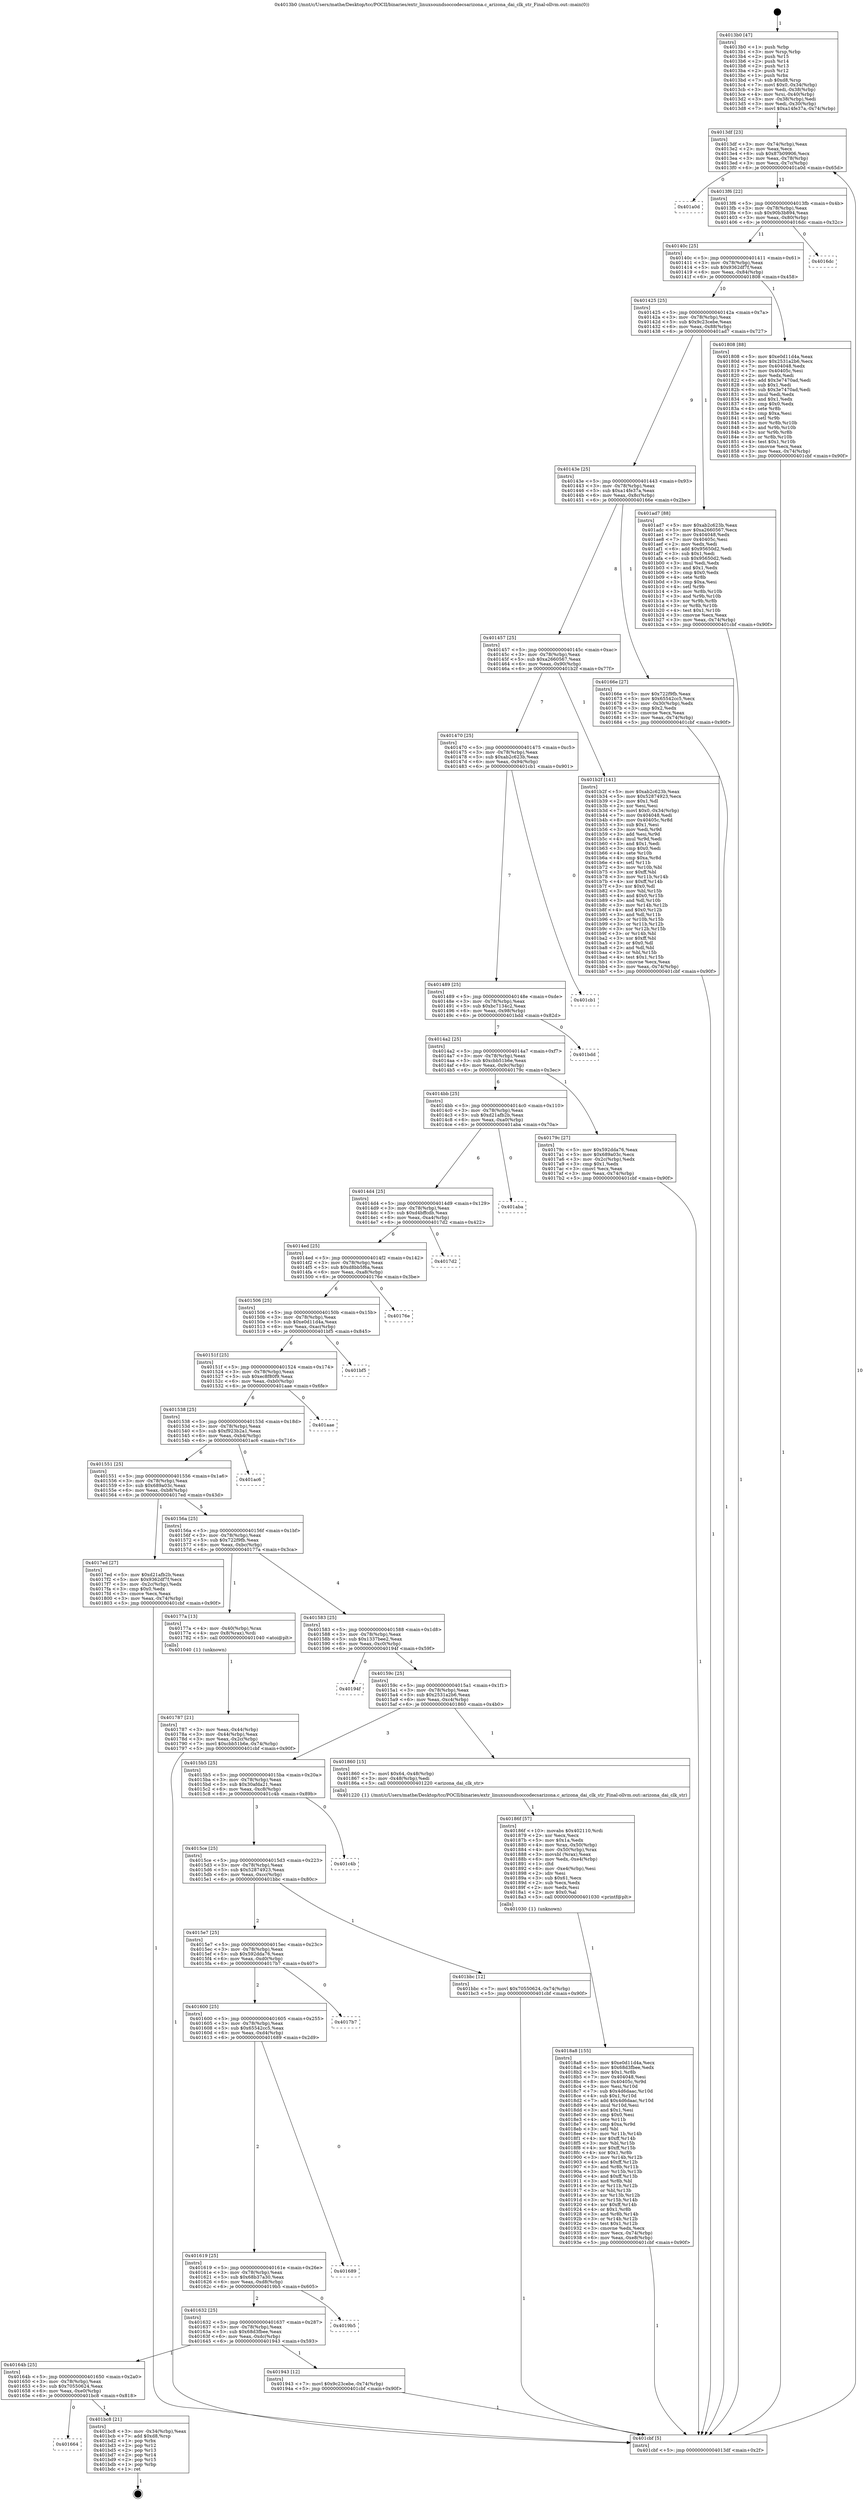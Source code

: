 digraph "0x4013b0" {
  label = "0x4013b0 (/mnt/c/Users/mathe/Desktop/tcc/POCII/binaries/extr_linuxsoundsoccodecsarizona.c_arizona_dai_clk_str_Final-ollvm.out::main(0))"
  labelloc = "t"
  node[shape=record]

  Entry [label="",width=0.3,height=0.3,shape=circle,fillcolor=black,style=filled]
  "0x4013df" [label="{
     0x4013df [23]\l
     | [instrs]\l
     &nbsp;&nbsp;0x4013df \<+3\>: mov -0x74(%rbp),%eax\l
     &nbsp;&nbsp;0x4013e2 \<+2\>: mov %eax,%ecx\l
     &nbsp;&nbsp;0x4013e4 \<+6\>: sub $0x87b09906,%ecx\l
     &nbsp;&nbsp;0x4013ea \<+3\>: mov %eax,-0x78(%rbp)\l
     &nbsp;&nbsp;0x4013ed \<+3\>: mov %ecx,-0x7c(%rbp)\l
     &nbsp;&nbsp;0x4013f0 \<+6\>: je 0000000000401a0d \<main+0x65d\>\l
  }"]
  "0x401a0d" [label="{
     0x401a0d\l
  }", style=dashed]
  "0x4013f6" [label="{
     0x4013f6 [22]\l
     | [instrs]\l
     &nbsp;&nbsp;0x4013f6 \<+5\>: jmp 00000000004013fb \<main+0x4b\>\l
     &nbsp;&nbsp;0x4013fb \<+3\>: mov -0x78(%rbp),%eax\l
     &nbsp;&nbsp;0x4013fe \<+5\>: sub $0x90b3b894,%eax\l
     &nbsp;&nbsp;0x401403 \<+3\>: mov %eax,-0x80(%rbp)\l
     &nbsp;&nbsp;0x401406 \<+6\>: je 00000000004016dc \<main+0x32c\>\l
  }"]
  Exit [label="",width=0.3,height=0.3,shape=circle,fillcolor=black,style=filled,peripheries=2]
  "0x4016dc" [label="{
     0x4016dc\l
  }", style=dashed]
  "0x40140c" [label="{
     0x40140c [25]\l
     | [instrs]\l
     &nbsp;&nbsp;0x40140c \<+5\>: jmp 0000000000401411 \<main+0x61\>\l
     &nbsp;&nbsp;0x401411 \<+3\>: mov -0x78(%rbp),%eax\l
     &nbsp;&nbsp;0x401414 \<+5\>: sub $0x9362df7f,%eax\l
     &nbsp;&nbsp;0x401419 \<+6\>: mov %eax,-0x84(%rbp)\l
     &nbsp;&nbsp;0x40141f \<+6\>: je 0000000000401808 \<main+0x458\>\l
  }"]
  "0x401664" [label="{
     0x401664\l
  }", style=dashed]
  "0x401808" [label="{
     0x401808 [88]\l
     | [instrs]\l
     &nbsp;&nbsp;0x401808 \<+5\>: mov $0xe0d11d4a,%eax\l
     &nbsp;&nbsp;0x40180d \<+5\>: mov $0x2531a2b6,%ecx\l
     &nbsp;&nbsp;0x401812 \<+7\>: mov 0x404048,%edx\l
     &nbsp;&nbsp;0x401819 \<+7\>: mov 0x40405c,%esi\l
     &nbsp;&nbsp;0x401820 \<+2\>: mov %edx,%edi\l
     &nbsp;&nbsp;0x401822 \<+6\>: add $0x3e7470ad,%edi\l
     &nbsp;&nbsp;0x401828 \<+3\>: sub $0x1,%edi\l
     &nbsp;&nbsp;0x40182b \<+6\>: sub $0x3e7470ad,%edi\l
     &nbsp;&nbsp;0x401831 \<+3\>: imul %edi,%edx\l
     &nbsp;&nbsp;0x401834 \<+3\>: and $0x1,%edx\l
     &nbsp;&nbsp;0x401837 \<+3\>: cmp $0x0,%edx\l
     &nbsp;&nbsp;0x40183a \<+4\>: sete %r8b\l
     &nbsp;&nbsp;0x40183e \<+3\>: cmp $0xa,%esi\l
     &nbsp;&nbsp;0x401841 \<+4\>: setl %r9b\l
     &nbsp;&nbsp;0x401845 \<+3\>: mov %r8b,%r10b\l
     &nbsp;&nbsp;0x401848 \<+3\>: and %r9b,%r10b\l
     &nbsp;&nbsp;0x40184b \<+3\>: xor %r9b,%r8b\l
     &nbsp;&nbsp;0x40184e \<+3\>: or %r8b,%r10b\l
     &nbsp;&nbsp;0x401851 \<+4\>: test $0x1,%r10b\l
     &nbsp;&nbsp;0x401855 \<+3\>: cmovne %ecx,%eax\l
     &nbsp;&nbsp;0x401858 \<+3\>: mov %eax,-0x74(%rbp)\l
     &nbsp;&nbsp;0x40185b \<+5\>: jmp 0000000000401cbf \<main+0x90f\>\l
  }"]
  "0x401425" [label="{
     0x401425 [25]\l
     | [instrs]\l
     &nbsp;&nbsp;0x401425 \<+5\>: jmp 000000000040142a \<main+0x7a\>\l
     &nbsp;&nbsp;0x40142a \<+3\>: mov -0x78(%rbp),%eax\l
     &nbsp;&nbsp;0x40142d \<+5\>: sub $0x9c23cebe,%eax\l
     &nbsp;&nbsp;0x401432 \<+6\>: mov %eax,-0x88(%rbp)\l
     &nbsp;&nbsp;0x401438 \<+6\>: je 0000000000401ad7 \<main+0x727\>\l
  }"]
  "0x401bc8" [label="{
     0x401bc8 [21]\l
     | [instrs]\l
     &nbsp;&nbsp;0x401bc8 \<+3\>: mov -0x34(%rbp),%eax\l
     &nbsp;&nbsp;0x401bcb \<+7\>: add $0xd8,%rsp\l
     &nbsp;&nbsp;0x401bd2 \<+1\>: pop %rbx\l
     &nbsp;&nbsp;0x401bd3 \<+2\>: pop %r12\l
     &nbsp;&nbsp;0x401bd5 \<+2\>: pop %r13\l
     &nbsp;&nbsp;0x401bd7 \<+2\>: pop %r14\l
     &nbsp;&nbsp;0x401bd9 \<+2\>: pop %r15\l
     &nbsp;&nbsp;0x401bdb \<+1\>: pop %rbp\l
     &nbsp;&nbsp;0x401bdc \<+1\>: ret\l
  }"]
  "0x401ad7" [label="{
     0x401ad7 [88]\l
     | [instrs]\l
     &nbsp;&nbsp;0x401ad7 \<+5\>: mov $0xab2c623b,%eax\l
     &nbsp;&nbsp;0x401adc \<+5\>: mov $0xa2660567,%ecx\l
     &nbsp;&nbsp;0x401ae1 \<+7\>: mov 0x404048,%edx\l
     &nbsp;&nbsp;0x401ae8 \<+7\>: mov 0x40405c,%esi\l
     &nbsp;&nbsp;0x401aef \<+2\>: mov %edx,%edi\l
     &nbsp;&nbsp;0x401af1 \<+6\>: add $0x95650d2,%edi\l
     &nbsp;&nbsp;0x401af7 \<+3\>: sub $0x1,%edi\l
     &nbsp;&nbsp;0x401afa \<+6\>: sub $0x95650d2,%edi\l
     &nbsp;&nbsp;0x401b00 \<+3\>: imul %edi,%edx\l
     &nbsp;&nbsp;0x401b03 \<+3\>: and $0x1,%edx\l
     &nbsp;&nbsp;0x401b06 \<+3\>: cmp $0x0,%edx\l
     &nbsp;&nbsp;0x401b09 \<+4\>: sete %r8b\l
     &nbsp;&nbsp;0x401b0d \<+3\>: cmp $0xa,%esi\l
     &nbsp;&nbsp;0x401b10 \<+4\>: setl %r9b\l
     &nbsp;&nbsp;0x401b14 \<+3\>: mov %r8b,%r10b\l
     &nbsp;&nbsp;0x401b17 \<+3\>: and %r9b,%r10b\l
     &nbsp;&nbsp;0x401b1a \<+3\>: xor %r9b,%r8b\l
     &nbsp;&nbsp;0x401b1d \<+3\>: or %r8b,%r10b\l
     &nbsp;&nbsp;0x401b20 \<+4\>: test $0x1,%r10b\l
     &nbsp;&nbsp;0x401b24 \<+3\>: cmovne %ecx,%eax\l
     &nbsp;&nbsp;0x401b27 \<+3\>: mov %eax,-0x74(%rbp)\l
     &nbsp;&nbsp;0x401b2a \<+5\>: jmp 0000000000401cbf \<main+0x90f\>\l
  }"]
  "0x40143e" [label="{
     0x40143e [25]\l
     | [instrs]\l
     &nbsp;&nbsp;0x40143e \<+5\>: jmp 0000000000401443 \<main+0x93\>\l
     &nbsp;&nbsp;0x401443 \<+3\>: mov -0x78(%rbp),%eax\l
     &nbsp;&nbsp;0x401446 \<+5\>: sub $0xa14fe37a,%eax\l
     &nbsp;&nbsp;0x40144b \<+6\>: mov %eax,-0x8c(%rbp)\l
     &nbsp;&nbsp;0x401451 \<+6\>: je 000000000040166e \<main+0x2be\>\l
  }"]
  "0x40164b" [label="{
     0x40164b [25]\l
     | [instrs]\l
     &nbsp;&nbsp;0x40164b \<+5\>: jmp 0000000000401650 \<main+0x2a0\>\l
     &nbsp;&nbsp;0x401650 \<+3\>: mov -0x78(%rbp),%eax\l
     &nbsp;&nbsp;0x401653 \<+5\>: sub $0x70550624,%eax\l
     &nbsp;&nbsp;0x401658 \<+6\>: mov %eax,-0xe0(%rbp)\l
     &nbsp;&nbsp;0x40165e \<+6\>: je 0000000000401bc8 \<main+0x818\>\l
  }"]
  "0x40166e" [label="{
     0x40166e [27]\l
     | [instrs]\l
     &nbsp;&nbsp;0x40166e \<+5\>: mov $0x722f9fb,%eax\l
     &nbsp;&nbsp;0x401673 \<+5\>: mov $0x65542cc5,%ecx\l
     &nbsp;&nbsp;0x401678 \<+3\>: mov -0x30(%rbp),%edx\l
     &nbsp;&nbsp;0x40167b \<+3\>: cmp $0x2,%edx\l
     &nbsp;&nbsp;0x40167e \<+3\>: cmovne %ecx,%eax\l
     &nbsp;&nbsp;0x401681 \<+3\>: mov %eax,-0x74(%rbp)\l
     &nbsp;&nbsp;0x401684 \<+5\>: jmp 0000000000401cbf \<main+0x90f\>\l
  }"]
  "0x401457" [label="{
     0x401457 [25]\l
     | [instrs]\l
     &nbsp;&nbsp;0x401457 \<+5\>: jmp 000000000040145c \<main+0xac\>\l
     &nbsp;&nbsp;0x40145c \<+3\>: mov -0x78(%rbp),%eax\l
     &nbsp;&nbsp;0x40145f \<+5\>: sub $0xa2660567,%eax\l
     &nbsp;&nbsp;0x401464 \<+6\>: mov %eax,-0x90(%rbp)\l
     &nbsp;&nbsp;0x40146a \<+6\>: je 0000000000401b2f \<main+0x77f\>\l
  }"]
  "0x401cbf" [label="{
     0x401cbf [5]\l
     | [instrs]\l
     &nbsp;&nbsp;0x401cbf \<+5\>: jmp 00000000004013df \<main+0x2f\>\l
  }"]
  "0x4013b0" [label="{
     0x4013b0 [47]\l
     | [instrs]\l
     &nbsp;&nbsp;0x4013b0 \<+1\>: push %rbp\l
     &nbsp;&nbsp;0x4013b1 \<+3\>: mov %rsp,%rbp\l
     &nbsp;&nbsp;0x4013b4 \<+2\>: push %r15\l
     &nbsp;&nbsp;0x4013b6 \<+2\>: push %r14\l
     &nbsp;&nbsp;0x4013b8 \<+2\>: push %r13\l
     &nbsp;&nbsp;0x4013ba \<+2\>: push %r12\l
     &nbsp;&nbsp;0x4013bc \<+1\>: push %rbx\l
     &nbsp;&nbsp;0x4013bd \<+7\>: sub $0xd8,%rsp\l
     &nbsp;&nbsp;0x4013c4 \<+7\>: movl $0x0,-0x34(%rbp)\l
     &nbsp;&nbsp;0x4013cb \<+3\>: mov %edi,-0x38(%rbp)\l
     &nbsp;&nbsp;0x4013ce \<+4\>: mov %rsi,-0x40(%rbp)\l
     &nbsp;&nbsp;0x4013d2 \<+3\>: mov -0x38(%rbp),%edi\l
     &nbsp;&nbsp;0x4013d5 \<+3\>: mov %edi,-0x30(%rbp)\l
     &nbsp;&nbsp;0x4013d8 \<+7\>: movl $0xa14fe37a,-0x74(%rbp)\l
  }"]
  "0x401943" [label="{
     0x401943 [12]\l
     | [instrs]\l
     &nbsp;&nbsp;0x401943 \<+7\>: movl $0x9c23cebe,-0x74(%rbp)\l
     &nbsp;&nbsp;0x40194a \<+5\>: jmp 0000000000401cbf \<main+0x90f\>\l
  }"]
  "0x401b2f" [label="{
     0x401b2f [141]\l
     | [instrs]\l
     &nbsp;&nbsp;0x401b2f \<+5\>: mov $0xab2c623b,%eax\l
     &nbsp;&nbsp;0x401b34 \<+5\>: mov $0x52874923,%ecx\l
     &nbsp;&nbsp;0x401b39 \<+2\>: mov $0x1,%dl\l
     &nbsp;&nbsp;0x401b3b \<+2\>: xor %esi,%esi\l
     &nbsp;&nbsp;0x401b3d \<+7\>: movl $0x0,-0x34(%rbp)\l
     &nbsp;&nbsp;0x401b44 \<+7\>: mov 0x404048,%edi\l
     &nbsp;&nbsp;0x401b4b \<+8\>: mov 0x40405c,%r8d\l
     &nbsp;&nbsp;0x401b53 \<+3\>: sub $0x1,%esi\l
     &nbsp;&nbsp;0x401b56 \<+3\>: mov %edi,%r9d\l
     &nbsp;&nbsp;0x401b59 \<+3\>: add %esi,%r9d\l
     &nbsp;&nbsp;0x401b5c \<+4\>: imul %r9d,%edi\l
     &nbsp;&nbsp;0x401b60 \<+3\>: and $0x1,%edi\l
     &nbsp;&nbsp;0x401b63 \<+3\>: cmp $0x0,%edi\l
     &nbsp;&nbsp;0x401b66 \<+4\>: sete %r10b\l
     &nbsp;&nbsp;0x401b6a \<+4\>: cmp $0xa,%r8d\l
     &nbsp;&nbsp;0x401b6e \<+4\>: setl %r11b\l
     &nbsp;&nbsp;0x401b72 \<+3\>: mov %r10b,%bl\l
     &nbsp;&nbsp;0x401b75 \<+3\>: xor $0xff,%bl\l
     &nbsp;&nbsp;0x401b78 \<+3\>: mov %r11b,%r14b\l
     &nbsp;&nbsp;0x401b7b \<+4\>: xor $0xff,%r14b\l
     &nbsp;&nbsp;0x401b7f \<+3\>: xor $0x0,%dl\l
     &nbsp;&nbsp;0x401b82 \<+3\>: mov %bl,%r15b\l
     &nbsp;&nbsp;0x401b85 \<+4\>: and $0x0,%r15b\l
     &nbsp;&nbsp;0x401b89 \<+3\>: and %dl,%r10b\l
     &nbsp;&nbsp;0x401b8c \<+3\>: mov %r14b,%r12b\l
     &nbsp;&nbsp;0x401b8f \<+4\>: and $0x0,%r12b\l
     &nbsp;&nbsp;0x401b93 \<+3\>: and %dl,%r11b\l
     &nbsp;&nbsp;0x401b96 \<+3\>: or %r10b,%r15b\l
     &nbsp;&nbsp;0x401b99 \<+3\>: or %r11b,%r12b\l
     &nbsp;&nbsp;0x401b9c \<+3\>: xor %r12b,%r15b\l
     &nbsp;&nbsp;0x401b9f \<+3\>: or %r14b,%bl\l
     &nbsp;&nbsp;0x401ba2 \<+3\>: xor $0xff,%bl\l
     &nbsp;&nbsp;0x401ba5 \<+3\>: or $0x0,%dl\l
     &nbsp;&nbsp;0x401ba8 \<+2\>: and %dl,%bl\l
     &nbsp;&nbsp;0x401baa \<+3\>: or %bl,%r15b\l
     &nbsp;&nbsp;0x401bad \<+4\>: test $0x1,%r15b\l
     &nbsp;&nbsp;0x401bb1 \<+3\>: cmovne %ecx,%eax\l
     &nbsp;&nbsp;0x401bb4 \<+3\>: mov %eax,-0x74(%rbp)\l
     &nbsp;&nbsp;0x401bb7 \<+5\>: jmp 0000000000401cbf \<main+0x90f\>\l
  }"]
  "0x401470" [label="{
     0x401470 [25]\l
     | [instrs]\l
     &nbsp;&nbsp;0x401470 \<+5\>: jmp 0000000000401475 \<main+0xc5\>\l
     &nbsp;&nbsp;0x401475 \<+3\>: mov -0x78(%rbp),%eax\l
     &nbsp;&nbsp;0x401478 \<+5\>: sub $0xab2c623b,%eax\l
     &nbsp;&nbsp;0x40147d \<+6\>: mov %eax,-0x94(%rbp)\l
     &nbsp;&nbsp;0x401483 \<+6\>: je 0000000000401cb1 \<main+0x901\>\l
  }"]
  "0x401632" [label="{
     0x401632 [25]\l
     | [instrs]\l
     &nbsp;&nbsp;0x401632 \<+5\>: jmp 0000000000401637 \<main+0x287\>\l
     &nbsp;&nbsp;0x401637 \<+3\>: mov -0x78(%rbp),%eax\l
     &nbsp;&nbsp;0x40163a \<+5\>: sub $0x68d3fbee,%eax\l
     &nbsp;&nbsp;0x40163f \<+6\>: mov %eax,-0xdc(%rbp)\l
     &nbsp;&nbsp;0x401645 \<+6\>: je 0000000000401943 \<main+0x593\>\l
  }"]
  "0x401cb1" [label="{
     0x401cb1\l
  }", style=dashed]
  "0x401489" [label="{
     0x401489 [25]\l
     | [instrs]\l
     &nbsp;&nbsp;0x401489 \<+5\>: jmp 000000000040148e \<main+0xde\>\l
     &nbsp;&nbsp;0x40148e \<+3\>: mov -0x78(%rbp),%eax\l
     &nbsp;&nbsp;0x401491 \<+5\>: sub $0xbc7134c2,%eax\l
     &nbsp;&nbsp;0x401496 \<+6\>: mov %eax,-0x98(%rbp)\l
     &nbsp;&nbsp;0x40149c \<+6\>: je 0000000000401bdd \<main+0x82d\>\l
  }"]
  "0x4019b5" [label="{
     0x4019b5\l
  }", style=dashed]
  "0x401bdd" [label="{
     0x401bdd\l
  }", style=dashed]
  "0x4014a2" [label="{
     0x4014a2 [25]\l
     | [instrs]\l
     &nbsp;&nbsp;0x4014a2 \<+5\>: jmp 00000000004014a7 \<main+0xf7\>\l
     &nbsp;&nbsp;0x4014a7 \<+3\>: mov -0x78(%rbp),%eax\l
     &nbsp;&nbsp;0x4014aa \<+5\>: sub $0xcbb51b6e,%eax\l
     &nbsp;&nbsp;0x4014af \<+6\>: mov %eax,-0x9c(%rbp)\l
     &nbsp;&nbsp;0x4014b5 \<+6\>: je 000000000040179c \<main+0x3ec\>\l
  }"]
  "0x401619" [label="{
     0x401619 [25]\l
     | [instrs]\l
     &nbsp;&nbsp;0x401619 \<+5\>: jmp 000000000040161e \<main+0x26e\>\l
     &nbsp;&nbsp;0x40161e \<+3\>: mov -0x78(%rbp),%eax\l
     &nbsp;&nbsp;0x401621 \<+5\>: sub $0x68b37a30,%eax\l
     &nbsp;&nbsp;0x401626 \<+6\>: mov %eax,-0xd8(%rbp)\l
     &nbsp;&nbsp;0x40162c \<+6\>: je 00000000004019b5 \<main+0x605\>\l
  }"]
  "0x40179c" [label="{
     0x40179c [27]\l
     | [instrs]\l
     &nbsp;&nbsp;0x40179c \<+5\>: mov $0x592dda76,%eax\l
     &nbsp;&nbsp;0x4017a1 \<+5\>: mov $0x689a03c,%ecx\l
     &nbsp;&nbsp;0x4017a6 \<+3\>: mov -0x2c(%rbp),%edx\l
     &nbsp;&nbsp;0x4017a9 \<+3\>: cmp $0x1,%edx\l
     &nbsp;&nbsp;0x4017ac \<+3\>: cmovl %ecx,%eax\l
     &nbsp;&nbsp;0x4017af \<+3\>: mov %eax,-0x74(%rbp)\l
     &nbsp;&nbsp;0x4017b2 \<+5\>: jmp 0000000000401cbf \<main+0x90f\>\l
  }"]
  "0x4014bb" [label="{
     0x4014bb [25]\l
     | [instrs]\l
     &nbsp;&nbsp;0x4014bb \<+5\>: jmp 00000000004014c0 \<main+0x110\>\l
     &nbsp;&nbsp;0x4014c0 \<+3\>: mov -0x78(%rbp),%eax\l
     &nbsp;&nbsp;0x4014c3 \<+5\>: sub $0xd21afb2b,%eax\l
     &nbsp;&nbsp;0x4014c8 \<+6\>: mov %eax,-0xa0(%rbp)\l
     &nbsp;&nbsp;0x4014ce \<+6\>: je 0000000000401aba \<main+0x70a\>\l
  }"]
  "0x401689" [label="{
     0x401689\l
  }", style=dashed]
  "0x401aba" [label="{
     0x401aba\l
  }", style=dashed]
  "0x4014d4" [label="{
     0x4014d4 [25]\l
     | [instrs]\l
     &nbsp;&nbsp;0x4014d4 \<+5\>: jmp 00000000004014d9 \<main+0x129\>\l
     &nbsp;&nbsp;0x4014d9 \<+3\>: mov -0x78(%rbp),%eax\l
     &nbsp;&nbsp;0x4014dc \<+5\>: sub $0xd4bffcdb,%eax\l
     &nbsp;&nbsp;0x4014e1 \<+6\>: mov %eax,-0xa4(%rbp)\l
     &nbsp;&nbsp;0x4014e7 \<+6\>: je 00000000004017d2 \<main+0x422\>\l
  }"]
  "0x401600" [label="{
     0x401600 [25]\l
     | [instrs]\l
     &nbsp;&nbsp;0x401600 \<+5\>: jmp 0000000000401605 \<main+0x255\>\l
     &nbsp;&nbsp;0x401605 \<+3\>: mov -0x78(%rbp),%eax\l
     &nbsp;&nbsp;0x401608 \<+5\>: sub $0x65542cc5,%eax\l
     &nbsp;&nbsp;0x40160d \<+6\>: mov %eax,-0xd4(%rbp)\l
     &nbsp;&nbsp;0x401613 \<+6\>: je 0000000000401689 \<main+0x2d9\>\l
  }"]
  "0x4017d2" [label="{
     0x4017d2\l
  }", style=dashed]
  "0x4014ed" [label="{
     0x4014ed [25]\l
     | [instrs]\l
     &nbsp;&nbsp;0x4014ed \<+5\>: jmp 00000000004014f2 \<main+0x142\>\l
     &nbsp;&nbsp;0x4014f2 \<+3\>: mov -0x78(%rbp),%eax\l
     &nbsp;&nbsp;0x4014f5 \<+5\>: sub $0xd8bb5f6a,%eax\l
     &nbsp;&nbsp;0x4014fa \<+6\>: mov %eax,-0xa8(%rbp)\l
     &nbsp;&nbsp;0x401500 \<+6\>: je 000000000040176e \<main+0x3be\>\l
  }"]
  "0x4017b7" [label="{
     0x4017b7\l
  }", style=dashed]
  "0x40176e" [label="{
     0x40176e\l
  }", style=dashed]
  "0x401506" [label="{
     0x401506 [25]\l
     | [instrs]\l
     &nbsp;&nbsp;0x401506 \<+5\>: jmp 000000000040150b \<main+0x15b\>\l
     &nbsp;&nbsp;0x40150b \<+3\>: mov -0x78(%rbp),%eax\l
     &nbsp;&nbsp;0x40150e \<+5\>: sub $0xe0d11d4a,%eax\l
     &nbsp;&nbsp;0x401513 \<+6\>: mov %eax,-0xac(%rbp)\l
     &nbsp;&nbsp;0x401519 \<+6\>: je 0000000000401bf5 \<main+0x845\>\l
  }"]
  "0x4015e7" [label="{
     0x4015e7 [25]\l
     | [instrs]\l
     &nbsp;&nbsp;0x4015e7 \<+5\>: jmp 00000000004015ec \<main+0x23c\>\l
     &nbsp;&nbsp;0x4015ec \<+3\>: mov -0x78(%rbp),%eax\l
     &nbsp;&nbsp;0x4015ef \<+5\>: sub $0x592dda76,%eax\l
     &nbsp;&nbsp;0x4015f4 \<+6\>: mov %eax,-0xd0(%rbp)\l
     &nbsp;&nbsp;0x4015fa \<+6\>: je 00000000004017b7 \<main+0x407\>\l
  }"]
  "0x401bf5" [label="{
     0x401bf5\l
  }", style=dashed]
  "0x40151f" [label="{
     0x40151f [25]\l
     | [instrs]\l
     &nbsp;&nbsp;0x40151f \<+5\>: jmp 0000000000401524 \<main+0x174\>\l
     &nbsp;&nbsp;0x401524 \<+3\>: mov -0x78(%rbp),%eax\l
     &nbsp;&nbsp;0x401527 \<+5\>: sub $0xec8f80f9,%eax\l
     &nbsp;&nbsp;0x40152c \<+6\>: mov %eax,-0xb0(%rbp)\l
     &nbsp;&nbsp;0x401532 \<+6\>: je 0000000000401aae \<main+0x6fe\>\l
  }"]
  "0x401bbc" [label="{
     0x401bbc [12]\l
     | [instrs]\l
     &nbsp;&nbsp;0x401bbc \<+7\>: movl $0x70550624,-0x74(%rbp)\l
     &nbsp;&nbsp;0x401bc3 \<+5\>: jmp 0000000000401cbf \<main+0x90f\>\l
  }"]
  "0x401aae" [label="{
     0x401aae\l
  }", style=dashed]
  "0x401538" [label="{
     0x401538 [25]\l
     | [instrs]\l
     &nbsp;&nbsp;0x401538 \<+5\>: jmp 000000000040153d \<main+0x18d\>\l
     &nbsp;&nbsp;0x40153d \<+3\>: mov -0x78(%rbp),%eax\l
     &nbsp;&nbsp;0x401540 \<+5\>: sub $0xf923b2a1,%eax\l
     &nbsp;&nbsp;0x401545 \<+6\>: mov %eax,-0xb4(%rbp)\l
     &nbsp;&nbsp;0x40154b \<+6\>: je 0000000000401ac6 \<main+0x716\>\l
  }"]
  "0x4015ce" [label="{
     0x4015ce [25]\l
     | [instrs]\l
     &nbsp;&nbsp;0x4015ce \<+5\>: jmp 00000000004015d3 \<main+0x223\>\l
     &nbsp;&nbsp;0x4015d3 \<+3\>: mov -0x78(%rbp),%eax\l
     &nbsp;&nbsp;0x4015d6 \<+5\>: sub $0x52874923,%eax\l
     &nbsp;&nbsp;0x4015db \<+6\>: mov %eax,-0xcc(%rbp)\l
     &nbsp;&nbsp;0x4015e1 \<+6\>: je 0000000000401bbc \<main+0x80c\>\l
  }"]
  "0x401ac6" [label="{
     0x401ac6\l
  }", style=dashed]
  "0x401551" [label="{
     0x401551 [25]\l
     | [instrs]\l
     &nbsp;&nbsp;0x401551 \<+5\>: jmp 0000000000401556 \<main+0x1a6\>\l
     &nbsp;&nbsp;0x401556 \<+3\>: mov -0x78(%rbp),%eax\l
     &nbsp;&nbsp;0x401559 \<+5\>: sub $0x689a03c,%eax\l
     &nbsp;&nbsp;0x40155e \<+6\>: mov %eax,-0xb8(%rbp)\l
     &nbsp;&nbsp;0x401564 \<+6\>: je 00000000004017ed \<main+0x43d\>\l
  }"]
  "0x401c4b" [label="{
     0x401c4b\l
  }", style=dashed]
  "0x4017ed" [label="{
     0x4017ed [27]\l
     | [instrs]\l
     &nbsp;&nbsp;0x4017ed \<+5\>: mov $0xd21afb2b,%eax\l
     &nbsp;&nbsp;0x4017f2 \<+5\>: mov $0x9362df7f,%ecx\l
     &nbsp;&nbsp;0x4017f7 \<+3\>: mov -0x2c(%rbp),%edx\l
     &nbsp;&nbsp;0x4017fa \<+3\>: cmp $0x0,%edx\l
     &nbsp;&nbsp;0x4017fd \<+3\>: cmove %ecx,%eax\l
     &nbsp;&nbsp;0x401800 \<+3\>: mov %eax,-0x74(%rbp)\l
     &nbsp;&nbsp;0x401803 \<+5\>: jmp 0000000000401cbf \<main+0x90f\>\l
  }"]
  "0x40156a" [label="{
     0x40156a [25]\l
     | [instrs]\l
     &nbsp;&nbsp;0x40156a \<+5\>: jmp 000000000040156f \<main+0x1bf\>\l
     &nbsp;&nbsp;0x40156f \<+3\>: mov -0x78(%rbp),%eax\l
     &nbsp;&nbsp;0x401572 \<+5\>: sub $0x722f9fb,%eax\l
     &nbsp;&nbsp;0x401577 \<+6\>: mov %eax,-0xbc(%rbp)\l
     &nbsp;&nbsp;0x40157d \<+6\>: je 000000000040177a \<main+0x3ca\>\l
  }"]
  "0x4018a8" [label="{
     0x4018a8 [155]\l
     | [instrs]\l
     &nbsp;&nbsp;0x4018a8 \<+5\>: mov $0xe0d11d4a,%ecx\l
     &nbsp;&nbsp;0x4018ad \<+5\>: mov $0x68d3fbee,%edx\l
     &nbsp;&nbsp;0x4018b2 \<+3\>: mov $0x1,%r8b\l
     &nbsp;&nbsp;0x4018b5 \<+7\>: mov 0x404048,%esi\l
     &nbsp;&nbsp;0x4018bc \<+8\>: mov 0x40405c,%r9d\l
     &nbsp;&nbsp;0x4018c4 \<+3\>: mov %esi,%r10d\l
     &nbsp;&nbsp;0x4018c7 \<+7\>: sub $0x4d6daac,%r10d\l
     &nbsp;&nbsp;0x4018ce \<+4\>: sub $0x1,%r10d\l
     &nbsp;&nbsp;0x4018d2 \<+7\>: add $0x4d6daac,%r10d\l
     &nbsp;&nbsp;0x4018d9 \<+4\>: imul %r10d,%esi\l
     &nbsp;&nbsp;0x4018dd \<+3\>: and $0x1,%esi\l
     &nbsp;&nbsp;0x4018e0 \<+3\>: cmp $0x0,%esi\l
     &nbsp;&nbsp;0x4018e3 \<+4\>: sete %r11b\l
     &nbsp;&nbsp;0x4018e7 \<+4\>: cmp $0xa,%r9d\l
     &nbsp;&nbsp;0x4018eb \<+3\>: setl %bl\l
     &nbsp;&nbsp;0x4018ee \<+3\>: mov %r11b,%r14b\l
     &nbsp;&nbsp;0x4018f1 \<+4\>: xor $0xff,%r14b\l
     &nbsp;&nbsp;0x4018f5 \<+3\>: mov %bl,%r15b\l
     &nbsp;&nbsp;0x4018f8 \<+4\>: xor $0xff,%r15b\l
     &nbsp;&nbsp;0x4018fc \<+4\>: xor $0x1,%r8b\l
     &nbsp;&nbsp;0x401900 \<+3\>: mov %r14b,%r12b\l
     &nbsp;&nbsp;0x401903 \<+4\>: and $0xff,%r12b\l
     &nbsp;&nbsp;0x401907 \<+3\>: and %r8b,%r11b\l
     &nbsp;&nbsp;0x40190a \<+3\>: mov %r15b,%r13b\l
     &nbsp;&nbsp;0x40190d \<+4\>: and $0xff,%r13b\l
     &nbsp;&nbsp;0x401911 \<+3\>: and %r8b,%bl\l
     &nbsp;&nbsp;0x401914 \<+3\>: or %r11b,%r12b\l
     &nbsp;&nbsp;0x401917 \<+3\>: or %bl,%r13b\l
     &nbsp;&nbsp;0x40191a \<+3\>: xor %r13b,%r12b\l
     &nbsp;&nbsp;0x40191d \<+3\>: or %r15b,%r14b\l
     &nbsp;&nbsp;0x401920 \<+4\>: xor $0xff,%r14b\l
     &nbsp;&nbsp;0x401924 \<+4\>: or $0x1,%r8b\l
     &nbsp;&nbsp;0x401928 \<+3\>: and %r8b,%r14b\l
     &nbsp;&nbsp;0x40192b \<+3\>: or %r14b,%r12b\l
     &nbsp;&nbsp;0x40192e \<+4\>: test $0x1,%r12b\l
     &nbsp;&nbsp;0x401932 \<+3\>: cmovne %edx,%ecx\l
     &nbsp;&nbsp;0x401935 \<+3\>: mov %ecx,-0x74(%rbp)\l
     &nbsp;&nbsp;0x401938 \<+6\>: mov %eax,-0xe8(%rbp)\l
     &nbsp;&nbsp;0x40193e \<+5\>: jmp 0000000000401cbf \<main+0x90f\>\l
  }"]
  "0x40177a" [label="{
     0x40177a [13]\l
     | [instrs]\l
     &nbsp;&nbsp;0x40177a \<+4\>: mov -0x40(%rbp),%rax\l
     &nbsp;&nbsp;0x40177e \<+4\>: mov 0x8(%rax),%rdi\l
     &nbsp;&nbsp;0x401782 \<+5\>: call 0000000000401040 \<atoi@plt\>\l
     | [calls]\l
     &nbsp;&nbsp;0x401040 \{1\} (unknown)\l
  }"]
  "0x401583" [label="{
     0x401583 [25]\l
     | [instrs]\l
     &nbsp;&nbsp;0x401583 \<+5\>: jmp 0000000000401588 \<main+0x1d8\>\l
     &nbsp;&nbsp;0x401588 \<+3\>: mov -0x78(%rbp),%eax\l
     &nbsp;&nbsp;0x40158b \<+5\>: sub $0x1337bee2,%eax\l
     &nbsp;&nbsp;0x401590 \<+6\>: mov %eax,-0xc0(%rbp)\l
     &nbsp;&nbsp;0x401596 \<+6\>: je 000000000040194f \<main+0x59f\>\l
  }"]
  "0x401787" [label="{
     0x401787 [21]\l
     | [instrs]\l
     &nbsp;&nbsp;0x401787 \<+3\>: mov %eax,-0x44(%rbp)\l
     &nbsp;&nbsp;0x40178a \<+3\>: mov -0x44(%rbp),%eax\l
     &nbsp;&nbsp;0x40178d \<+3\>: mov %eax,-0x2c(%rbp)\l
     &nbsp;&nbsp;0x401790 \<+7\>: movl $0xcbb51b6e,-0x74(%rbp)\l
     &nbsp;&nbsp;0x401797 \<+5\>: jmp 0000000000401cbf \<main+0x90f\>\l
  }"]
  "0x40186f" [label="{
     0x40186f [57]\l
     | [instrs]\l
     &nbsp;&nbsp;0x40186f \<+10\>: movabs $0x402110,%rdi\l
     &nbsp;&nbsp;0x401879 \<+2\>: xor %ecx,%ecx\l
     &nbsp;&nbsp;0x40187b \<+5\>: mov $0x1a,%edx\l
     &nbsp;&nbsp;0x401880 \<+4\>: mov %rax,-0x50(%rbp)\l
     &nbsp;&nbsp;0x401884 \<+4\>: mov -0x50(%rbp),%rax\l
     &nbsp;&nbsp;0x401888 \<+3\>: movsbl (%rax),%eax\l
     &nbsp;&nbsp;0x40188b \<+6\>: mov %edx,-0xe4(%rbp)\l
     &nbsp;&nbsp;0x401891 \<+1\>: cltd\l
     &nbsp;&nbsp;0x401892 \<+6\>: mov -0xe4(%rbp),%esi\l
     &nbsp;&nbsp;0x401898 \<+2\>: idiv %esi\l
     &nbsp;&nbsp;0x40189a \<+3\>: sub $0x61,%ecx\l
     &nbsp;&nbsp;0x40189d \<+2\>: sub %ecx,%edx\l
     &nbsp;&nbsp;0x40189f \<+2\>: mov %edx,%esi\l
     &nbsp;&nbsp;0x4018a1 \<+2\>: mov $0x0,%al\l
     &nbsp;&nbsp;0x4018a3 \<+5\>: call 0000000000401030 \<printf@plt\>\l
     | [calls]\l
     &nbsp;&nbsp;0x401030 \{1\} (unknown)\l
  }"]
  "0x40194f" [label="{
     0x40194f\l
  }", style=dashed]
  "0x40159c" [label="{
     0x40159c [25]\l
     | [instrs]\l
     &nbsp;&nbsp;0x40159c \<+5\>: jmp 00000000004015a1 \<main+0x1f1\>\l
     &nbsp;&nbsp;0x4015a1 \<+3\>: mov -0x78(%rbp),%eax\l
     &nbsp;&nbsp;0x4015a4 \<+5\>: sub $0x2531a2b6,%eax\l
     &nbsp;&nbsp;0x4015a9 \<+6\>: mov %eax,-0xc4(%rbp)\l
     &nbsp;&nbsp;0x4015af \<+6\>: je 0000000000401860 \<main+0x4b0\>\l
  }"]
  "0x4015b5" [label="{
     0x4015b5 [25]\l
     | [instrs]\l
     &nbsp;&nbsp;0x4015b5 \<+5\>: jmp 00000000004015ba \<main+0x20a\>\l
     &nbsp;&nbsp;0x4015ba \<+3\>: mov -0x78(%rbp),%eax\l
     &nbsp;&nbsp;0x4015bd \<+5\>: sub $0x30afda21,%eax\l
     &nbsp;&nbsp;0x4015c2 \<+6\>: mov %eax,-0xc8(%rbp)\l
     &nbsp;&nbsp;0x4015c8 \<+6\>: je 0000000000401c4b \<main+0x89b\>\l
  }"]
  "0x401860" [label="{
     0x401860 [15]\l
     | [instrs]\l
     &nbsp;&nbsp;0x401860 \<+7\>: movl $0x64,-0x48(%rbp)\l
     &nbsp;&nbsp;0x401867 \<+3\>: mov -0x48(%rbp),%edi\l
     &nbsp;&nbsp;0x40186a \<+5\>: call 0000000000401220 \<arizona_dai_clk_str\>\l
     | [calls]\l
     &nbsp;&nbsp;0x401220 \{1\} (/mnt/c/Users/mathe/Desktop/tcc/POCII/binaries/extr_linuxsoundsoccodecsarizona.c_arizona_dai_clk_str_Final-ollvm.out::arizona_dai_clk_str)\l
  }"]
  Entry -> "0x4013b0" [label=" 1"]
  "0x4013df" -> "0x401a0d" [label=" 0"]
  "0x4013df" -> "0x4013f6" [label=" 11"]
  "0x401bc8" -> Exit [label=" 1"]
  "0x4013f6" -> "0x4016dc" [label=" 0"]
  "0x4013f6" -> "0x40140c" [label=" 11"]
  "0x40164b" -> "0x401664" [label=" 0"]
  "0x40140c" -> "0x401808" [label=" 1"]
  "0x40140c" -> "0x401425" [label=" 10"]
  "0x40164b" -> "0x401bc8" [label=" 1"]
  "0x401425" -> "0x401ad7" [label=" 1"]
  "0x401425" -> "0x40143e" [label=" 9"]
  "0x401bbc" -> "0x401cbf" [label=" 1"]
  "0x40143e" -> "0x40166e" [label=" 1"]
  "0x40143e" -> "0x401457" [label=" 8"]
  "0x40166e" -> "0x401cbf" [label=" 1"]
  "0x4013b0" -> "0x4013df" [label=" 1"]
  "0x401cbf" -> "0x4013df" [label=" 10"]
  "0x401b2f" -> "0x401cbf" [label=" 1"]
  "0x401457" -> "0x401b2f" [label=" 1"]
  "0x401457" -> "0x401470" [label=" 7"]
  "0x401ad7" -> "0x401cbf" [label=" 1"]
  "0x401470" -> "0x401cb1" [label=" 0"]
  "0x401470" -> "0x401489" [label=" 7"]
  "0x401632" -> "0x40164b" [label=" 1"]
  "0x401489" -> "0x401bdd" [label=" 0"]
  "0x401489" -> "0x4014a2" [label=" 7"]
  "0x401632" -> "0x401943" [label=" 1"]
  "0x4014a2" -> "0x40179c" [label=" 1"]
  "0x4014a2" -> "0x4014bb" [label=" 6"]
  "0x401619" -> "0x401632" [label=" 2"]
  "0x4014bb" -> "0x401aba" [label=" 0"]
  "0x4014bb" -> "0x4014d4" [label=" 6"]
  "0x401619" -> "0x4019b5" [label=" 0"]
  "0x4014d4" -> "0x4017d2" [label=" 0"]
  "0x4014d4" -> "0x4014ed" [label=" 6"]
  "0x401600" -> "0x401619" [label=" 2"]
  "0x4014ed" -> "0x40176e" [label=" 0"]
  "0x4014ed" -> "0x401506" [label=" 6"]
  "0x401600" -> "0x401689" [label=" 0"]
  "0x401506" -> "0x401bf5" [label=" 0"]
  "0x401506" -> "0x40151f" [label=" 6"]
  "0x4015e7" -> "0x401600" [label=" 2"]
  "0x40151f" -> "0x401aae" [label=" 0"]
  "0x40151f" -> "0x401538" [label=" 6"]
  "0x4015e7" -> "0x4017b7" [label=" 0"]
  "0x401538" -> "0x401ac6" [label=" 0"]
  "0x401538" -> "0x401551" [label=" 6"]
  "0x4015ce" -> "0x4015e7" [label=" 2"]
  "0x401551" -> "0x4017ed" [label=" 1"]
  "0x401551" -> "0x40156a" [label=" 5"]
  "0x4015ce" -> "0x401bbc" [label=" 1"]
  "0x40156a" -> "0x40177a" [label=" 1"]
  "0x40156a" -> "0x401583" [label=" 4"]
  "0x40177a" -> "0x401787" [label=" 1"]
  "0x401787" -> "0x401cbf" [label=" 1"]
  "0x40179c" -> "0x401cbf" [label=" 1"]
  "0x4017ed" -> "0x401cbf" [label=" 1"]
  "0x401808" -> "0x401cbf" [label=" 1"]
  "0x4015b5" -> "0x4015ce" [label=" 3"]
  "0x401583" -> "0x40194f" [label=" 0"]
  "0x401583" -> "0x40159c" [label=" 4"]
  "0x4015b5" -> "0x401c4b" [label=" 0"]
  "0x40159c" -> "0x401860" [label=" 1"]
  "0x40159c" -> "0x4015b5" [label=" 3"]
  "0x401860" -> "0x40186f" [label=" 1"]
  "0x40186f" -> "0x4018a8" [label=" 1"]
  "0x4018a8" -> "0x401cbf" [label=" 1"]
  "0x401943" -> "0x401cbf" [label=" 1"]
}
